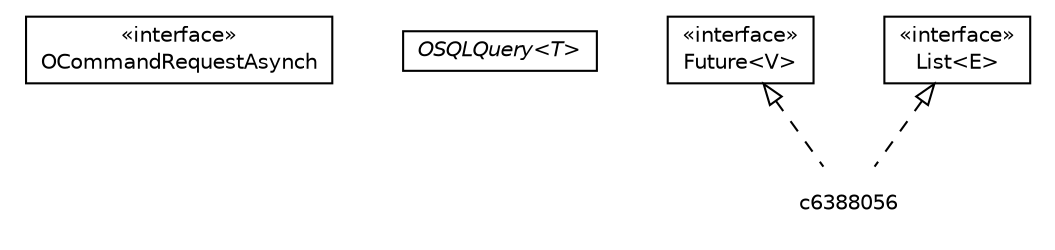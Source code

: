 #!/usr/local/bin/dot
#
# Class diagram 
# Generated by UMLGraph version R5_6-24-gf6e263 (http://www.umlgraph.org/)
#

digraph G {
	edge [fontname="Helvetica",fontsize=10,labelfontname="Helvetica",labelfontsize=10];
	node [fontname="Helvetica",fontsize=10,shape=plaintext];
	nodesep=0.25;
	ranksep=0.5;
	// com.orientechnologies.orient.core.command.OCommandRequestAsynch
	c6387511 [label=<<table title="com.orientechnologies.orient.core.command.OCommandRequestAsynch" border="0" cellborder="1" cellspacing="0" cellpadding="2" port="p" href="../../command/OCommandRequestAsynch.html">
		<tr><td><table border="0" cellspacing="0" cellpadding="1">
<tr><td align="center" balign="center"> &#171;interface&#187; </td></tr>
<tr><td align="center" balign="center"> OCommandRequestAsynch </td></tr>
		</table></td></tr>
		</table>>, URL="../../command/OCommandRequestAsynch.html", fontname="Helvetica", fontcolor="black", fontsize=10.0];
	// com.orientechnologies.orient.core.sql.query.OSQLQuery<T>
	c6388054 [label=<<table title="com.orientechnologies.orient.core.sql.query.OSQLQuery" border="0" cellborder="1" cellspacing="0" cellpadding="2" port="p" href="./OSQLQuery.html">
		<tr><td><table border="0" cellspacing="0" cellpadding="1">
<tr><td align="center" balign="center"><font face="Helvetica-Oblique"> OSQLQuery&lt;T&gt; </font></td></tr>
		</table></td></tr>
		</table>>, URL="./OSQLQuery.html", fontname="Helvetica", fontcolor="black", fontsize=10.0];
	//com.orientechnologies.orient.core.sql.query.OSQLNonBlockingQuery<T>.ONonBlockingQueryFuture implements java.util.concurrent.Future<V>
	c6389727:p -> c6388056:p [dir=back,arrowtail=empty,style=dashed];
	//com.orientechnologies.orient.core.sql.query.OSQLNonBlockingQuery<T>.ONonBlockingQueryFuture implements java.util.List<E>
	c6389728:p -> c6388056:p [dir=back,arrowtail=empty,style=dashed];
	// java.util.List<E>
	c6389728 [label=<<table title="java.util.List" border="0" cellborder="1" cellspacing="0" cellpadding="2" port="p" href="http://java.sun.com/j2se/1.4.2/docs/api/java/util/List.html">
		<tr><td><table border="0" cellspacing="0" cellpadding="1">
<tr><td align="center" balign="center"> &#171;interface&#187; </td></tr>
<tr><td align="center" balign="center"> List&lt;E&gt; </td></tr>
		</table></td></tr>
		</table>>, URL="http://java.sun.com/j2se/1.4.2/docs/api/java/util/List.html", fontname="Helvetica", fontcolor="black", fontsize=10.0];
	// java.util.concurrent.Future<V>
	c6389727 [label=<<table title="java.util.concurrent.Future" border="0" cellborder="1" cellspacing="0" cellpadding="2" port="p" href="http://java.sun.com/j2se/1.4.2/docs/api/java/util/concurrent/Future.html">
		<tr><td><table border="0" cellspacing="0" cellpadding="1">
<tr><td align="center" balign="center"> &#171;interface&#187; </td></tr>
<tr><td align="center" balign="center"> Future&lt;V&gt; </td></tr>
		</table></td></tr>
		</table>>, URL="http://java.sun.com/j2se/1.4.2/docs/api/java/util/concurrent/Future.html", fontname="Helvetica", fontcolor="black", fontsize=10.0];
}

